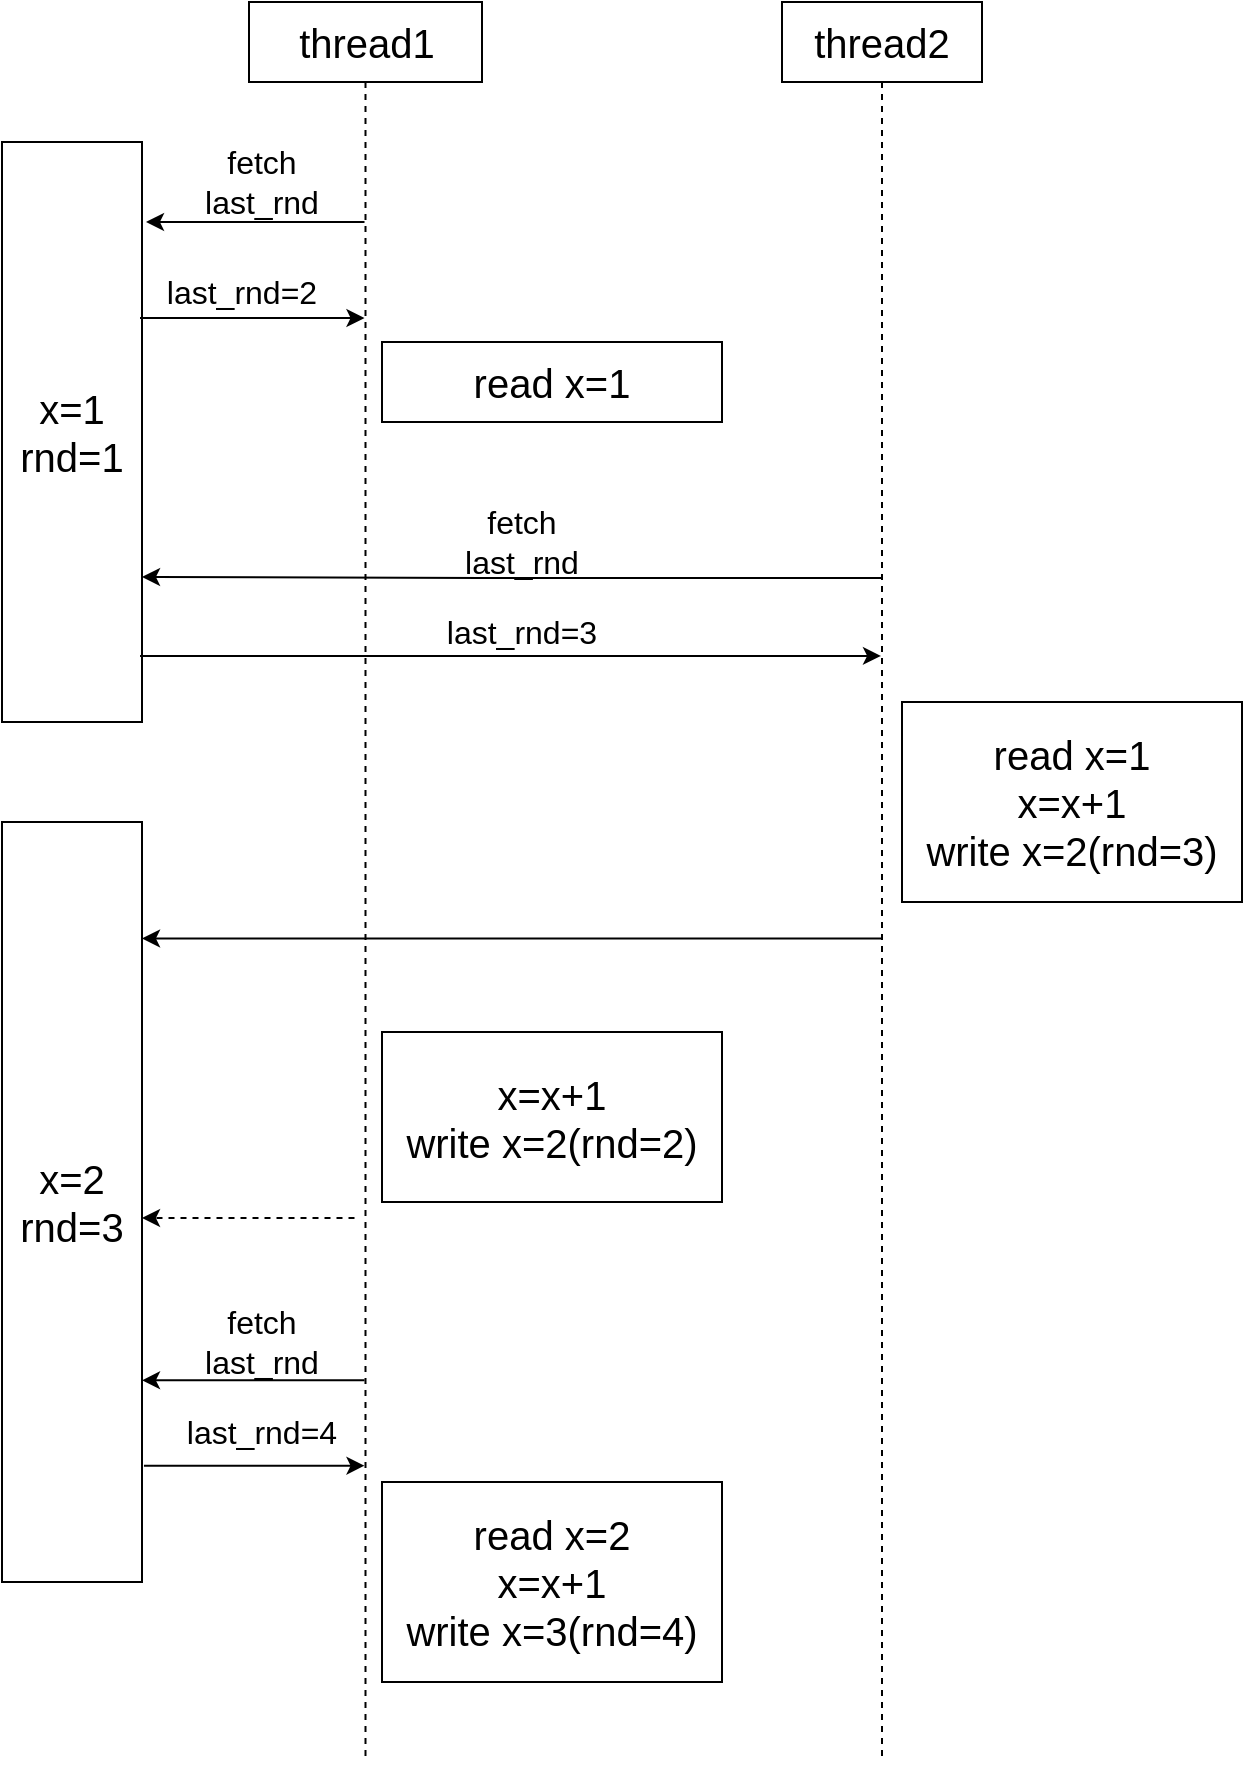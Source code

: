 <mxfile version="12.5.3" type="device"><diagram id="eSdrezFReLvGvT69AUhG" name="第 1 页"><mxGraphModel dx="1106" dy="892" grid="1" gridSize="10" guides="1" tooltips="1" connect="1" arrows="1" fold="1" page="1" pageScale="1" pageWidth="827" pageHeight="1169" math="0" shadow="0"><root><mxCell id="0"/><mxCell id="1" parent="0"/><mxCell id="YjgNorbifShzLLs2CmCr-12" value="&lt;font style=&quot;font-size: 20px&quot;&gt;thread1&lt;/font&gt;" style="shape=umlLifeline;perimeter=lifelinePerimeter;whiteSpace=wrap;html=1;container=1;collapsible=0;recursiveResize=0;outlineConnect=0;" parent="1" vertex="1"><mxGeometry x="253.5" y="40" width="116.5" height="880" as="geometry"/></mxCell><mxCell id="YjgNorbifShzLLs2CmCr-13" value="&lt;font style=&quot;font-size: 20px&quot;&gt;thread2&lt;/font&gt;" style="shape=umlLifeline;perimeter=lifelinePerimeter;whiteSpace=wrap;html=1;container=1;collapsible=0;recursiveResize=0;outlineConnect=0;" parent="1" vertex="1"><mxGeometry x="520" y="40" width="100" height="880" as="geometry"/></mxCell><mxCell id="YjgNorbifShzLLs2CmCr-26" value="&lt;font style=&quot;font-size: 20px&quot;&gt;x=1&lt;br&gt;rnd=1&lt;br&gt;&lt;/font&gt;" style="rounded=0;whiteSpace=wrap;html=1;" parent="1" vertex="1"><mxGeometry x="130" y="110" width="70" height="290" as="geometry"/></mxCell><mxCell id="YVfICqXFRY3vrmIdHy_7-1" value="" style="endArrow=classic;html=1;" edge="1" parent="1" source="YjgNorbifShzLLs2CmCr-12"><mxGeometry width="50" height="50" relative="1" as="geometry"><mxPoint x="140" y="400" as="sourcePoint"/><mxPoint x="202" y="150" as="targetPoint"/></mxGeometry></mxCell><mxCell id="YVfICqXFRY3vrmIdHy_7-3" value="&lt;font style=&quot;font-size: 16px&quot;&gt;fetch&lt;br&gt;last_rnd&lt;/font&gt;" style="text;html=1;strokeColor=none;fillColor=none;align=center;verticalAlign=middle;whiteSpace=wrap;rounded=0;" vertex="1" parent="1"><mxGeometry x="220" y="110" width="80" height="40" as="geometry"/></mxCell><mxCell id="YVfICqXFRY3vrmIdHy_7-5" value="" style="endArrow=classic;html=1;" edge="1" parent="1" target="YjgNorbifShzLLs2CmCr-12"><mxGeometry width="50" height="50" relative="1" as="geometry"><mxPoint x="199" y="198" as="sourcePoint"/><mxPoint x="270" y="200" as="targetPoint"/><Array as="points"><mxPoint x="250" y="198"/></Array></mxGeometry></mxCell><mxCell id="YVfICqXFRY3vrmIdHy_7-6" value="&lt;font style=&quot;font-size: 16px&quot;&gt;last_rnd=2&lt;/font&gt;" style="text;html=1;strokeColor=none;fillColor=none;align=center;verticalAlign=middle;whiteSpace=wrap;rounded=0;" vertex="1" parent="1"><mxGeometry x="210" y="170" width="80" height="30" as="geometry"/></mxCell><mxCell id="YVfICqXFRY3vrmIdHy_7-8" value="&lt;font style=&quot;font-size: 20px&quot;&gt;read x=1&lt;/font&gt;" style="rounded=0;whiteSpace=wrap;html=1;" vertex="1" parent="1"><mxGeometry x="320" y="210" width="170" height="40" as="geometry"/></mxCell><mxCell id="YVfICqXFRY3vrmIdHy_7-9" value="" style="endArrow=classic;html=1;entryX=1;entryY=0.75;entryDx=0;entryDy=0;" edge="1" parent="1" source="YjgNorbifShzLLs2CmCr-13" target="YjgNorbifShzLLs2CmCr-26"><mxGeometry width="50" height="50" relative="1" as="geometry"><mxPoint x="370" y="440" as="sourcePoint"/><mxPoint x="420" y="390" as="targetPoint"/><Array as="points"><mxPoint x="380" y="328"/></Array></mxGeometry></mxCell><mxCell id="YVfICqXFRY3vrmIdHy_7-10" value="&lt;font style=&quot;font-size: 16px&quot;&gt;fetch&lt;br&gt;last_rnd&lt;/font&gt;" style="text;html=1;strokeColor=none;fillColor=none;align=center;verticalAlign=middle;whiteSpace=wrap;rounded=0;" vertex="1" parent="1"><mxGeometry x="350" y="290" width="80" height="40" as="geometry"/></mxCell><mxCell id="YVfICqXFRY3vrmIdHy_7-11" value="" style="endArrow=classic;html=1;exitX=0.986;exitY=0.886;exitDx=0;exitDy=0;exitPerimeter=0;" edge="1" parent="1" source="YjgNorbifShzLLs2CmCr-26" target="YjgNorbifShzLLs2CmCr-13"><mxGeometry width="50" height="50" relative="1" as="geometry"><mxPoint x="240" y="450" as="sourcePoint"/><mxPoint x="290" y="400" as="targetPoint"/></mxGeometry></mxCell><mxCell id="YVfICqXFRY3vrmIdHy_7-12" value="&lt;font style=&quot;font-size: 16px&quot;&gt;last_rnd=3&lt;/font&gt;" style="text;html=1;strokeColor=none;fillColor=none;align=center;verticalAlign=middle;whiteSpace=wrap;rounded=0;" vertex="1" parent="1"><mxGeometry x="350" y="340" width="80" height="30" as="geometry"/></mxCell><mxCell id="YVfICqXFRY3vrmIdHy_7-13" value="&lt;font style=&quot;font-size: 20px&quot;&gt;x=2&lt;br&gt;rnd=3&lt;br&gt;&lt;/font&gt;" style="rounded=0;whiteSpace=wrap;html=1;" vertex="1" parent="1"><mxGeometry x="130" y="450" width="70" height="380" as="geometry"/></mxCell><mxCell id="YVfICqXFRY3vrmIdHy_7-14" value="" style="endArrow=classic;html=1;" edge="1" parent="1" source="YjgNorbifShzLLs2CmCr-13"><mxGeometry width="50" height="50" relative="1" as="geometry"><mxPoint x="459.5" y="508.237" as="sourcePoint"/><mxPoint x="200" y="508.237" as="targetPoint"/></mxGeometry></mxCell><mxCell id="YVfICqXFRY3vrmIdHy_7-15" value="&lt;font style=&quot;font-size: 20px&quot;&gt;x=x+1&lt;br&gt;write x=2(rnd=2)&lt;br&gt;&lt;/font&gt;" style="rounded=0;whiteSpace=wrap;html=1;" vertex="1" parent="1"><mxGeometry x="320" y="555" width="170" height="85" as="geometry"/></mxCell><mxCell id="YVfICqXFRY3vrmIdHy_7-16" value="" style="endArrow=classic;html=1;entryX=1;entryY=0.5;entryDx=0;entryDy=0;dashed=1;" edge="1" parent="1"><mxGeometry width="50" height="50" relative="1" as="geometry"><mxPoint x="306.25" y="648" as="sourcePoint"/><mxPoint x="200" y="648" as="targetPoint"/></mxGeometry></mxCell><mxCell id="YVfICqXFRY3vrmIdHy_7-17" value="&lt;span style=&quot;font-size: 20px ; white-space: normal&quot;&gt;read x=1&lt;/span&gt;&lt;br style=&quot;font-size: 20px ; white-space: normal&quot;&gt;&lt;span style=&quot;font-size: 20px ; white-space: normal&quot;&gt;x=x+1&lt;/span&gt;&lt;br style=&quot;font-size: 20px ; white-space: normal&quot;&gt;&lt;span style=&quot;font-size: 20px ; white-space: normal&quot;&gt;write x=2(rnd=3)&lt;/span&gt;" style="rounded=0;whiteSpace=wrap;html=1;" vertex="1" parent="1"><mxGeometry x="580" y="390" width="170" height="100" as="geometry"/></mxCell><mxCell id="YVfICqXFRY3vrmIdHy_7-18" value="" style="endArrow=classic;html=1;entryX=1;entryY=0.811;entryDx=0;entryDy=0;entryPerimeter=0;" edge="1" parent="1"><mxGeometry width="50" height="50" relative="1" as="geometry"><mxPoint x="311.25" y="729.18" as="sourcePoint"/><mxPoint x="200" y="729.18" as="targetPoint"/></mxGeometry></mxCell><mxCell id="YVfICqXFRY3vrmIdHy_7-19" value="&lt;font style=&quot;font-size: 16px&quot;&gt;fetch&lt;br&gt;last_rnd&lt;/font&gt;" style="text;html=1;strokeColor=none;fillColor=none;align=center;verticalAlign=middle;whiteSpace=wrap;rounded=0;" vertex="1" parent="1"><mxGeometry x="220" y="690" width="80" height="40" as="geometry"/></mxCell><mxCell id="YVfICqXFRY3vrmIdHy_7-20" value="" style="endArrow=classic;html=1;exitX=1.014;exitY=0.847;exitDx=0;exitDy=0;exitPerimeter=0;" edge="1" parent="1" source="YVfICqXFRY3vrmIdHy_7-13" target="YjgNorbifShzLLs2CmCr-12"><mxGeometry width="50" height="50" relative="1" as="geometry"><mxPoint x="240" y="860" as="sourcePoint"/><mxPoint x="290" y="810" as="targetPoint"/></mxGeometry></mxCell><mxCell id="YVfICqXFRY3vrmIdHy_7-24" value="&lt;font style=&quot;font-size: 16px&quot;&gt;last_rnd=4&lt;/font&gt;" style="text;html=1;strokeColor=none;fillColor=none;align=center;verticalAlign=middle;whiteSpace=wrap;rounded=0;" vertex="1" parent="1"><mxGeometry x="220" y="740" width="80" height="30" as="geometry"/></mxCell><mxCell id="YVfICqXFRY3vrmIdHy_7-25" value="&lt;span style=&quot;font-size: 20px ; white-space: normal&quot;&gt;read x=2&lt;/span&gt;&lt;br style=&quot;font-size: 20px ; white-space: normal&quot;&gt;&lt;span style=&quot;font-size: 20px ; white-space: normal&quot;&gt;x=x+1&lt;/span&gt;&lt;br style=&quot;font-size: 20px ; white-space: normal&quot;&gt;&lt;span style=&quot;font-size: 20px ; white-space: normal&quot;&gt;write x=3(rnd=4)&lt;/span&gt;" style="rounded=0;whiteSpace=wrap;html=1;" vertex="1" parent="1"><mxGeometry x="320" y="780" width="170" height="100" as="geometry"/></mxCell></root></mxGraphModel></diagram></mxfile>